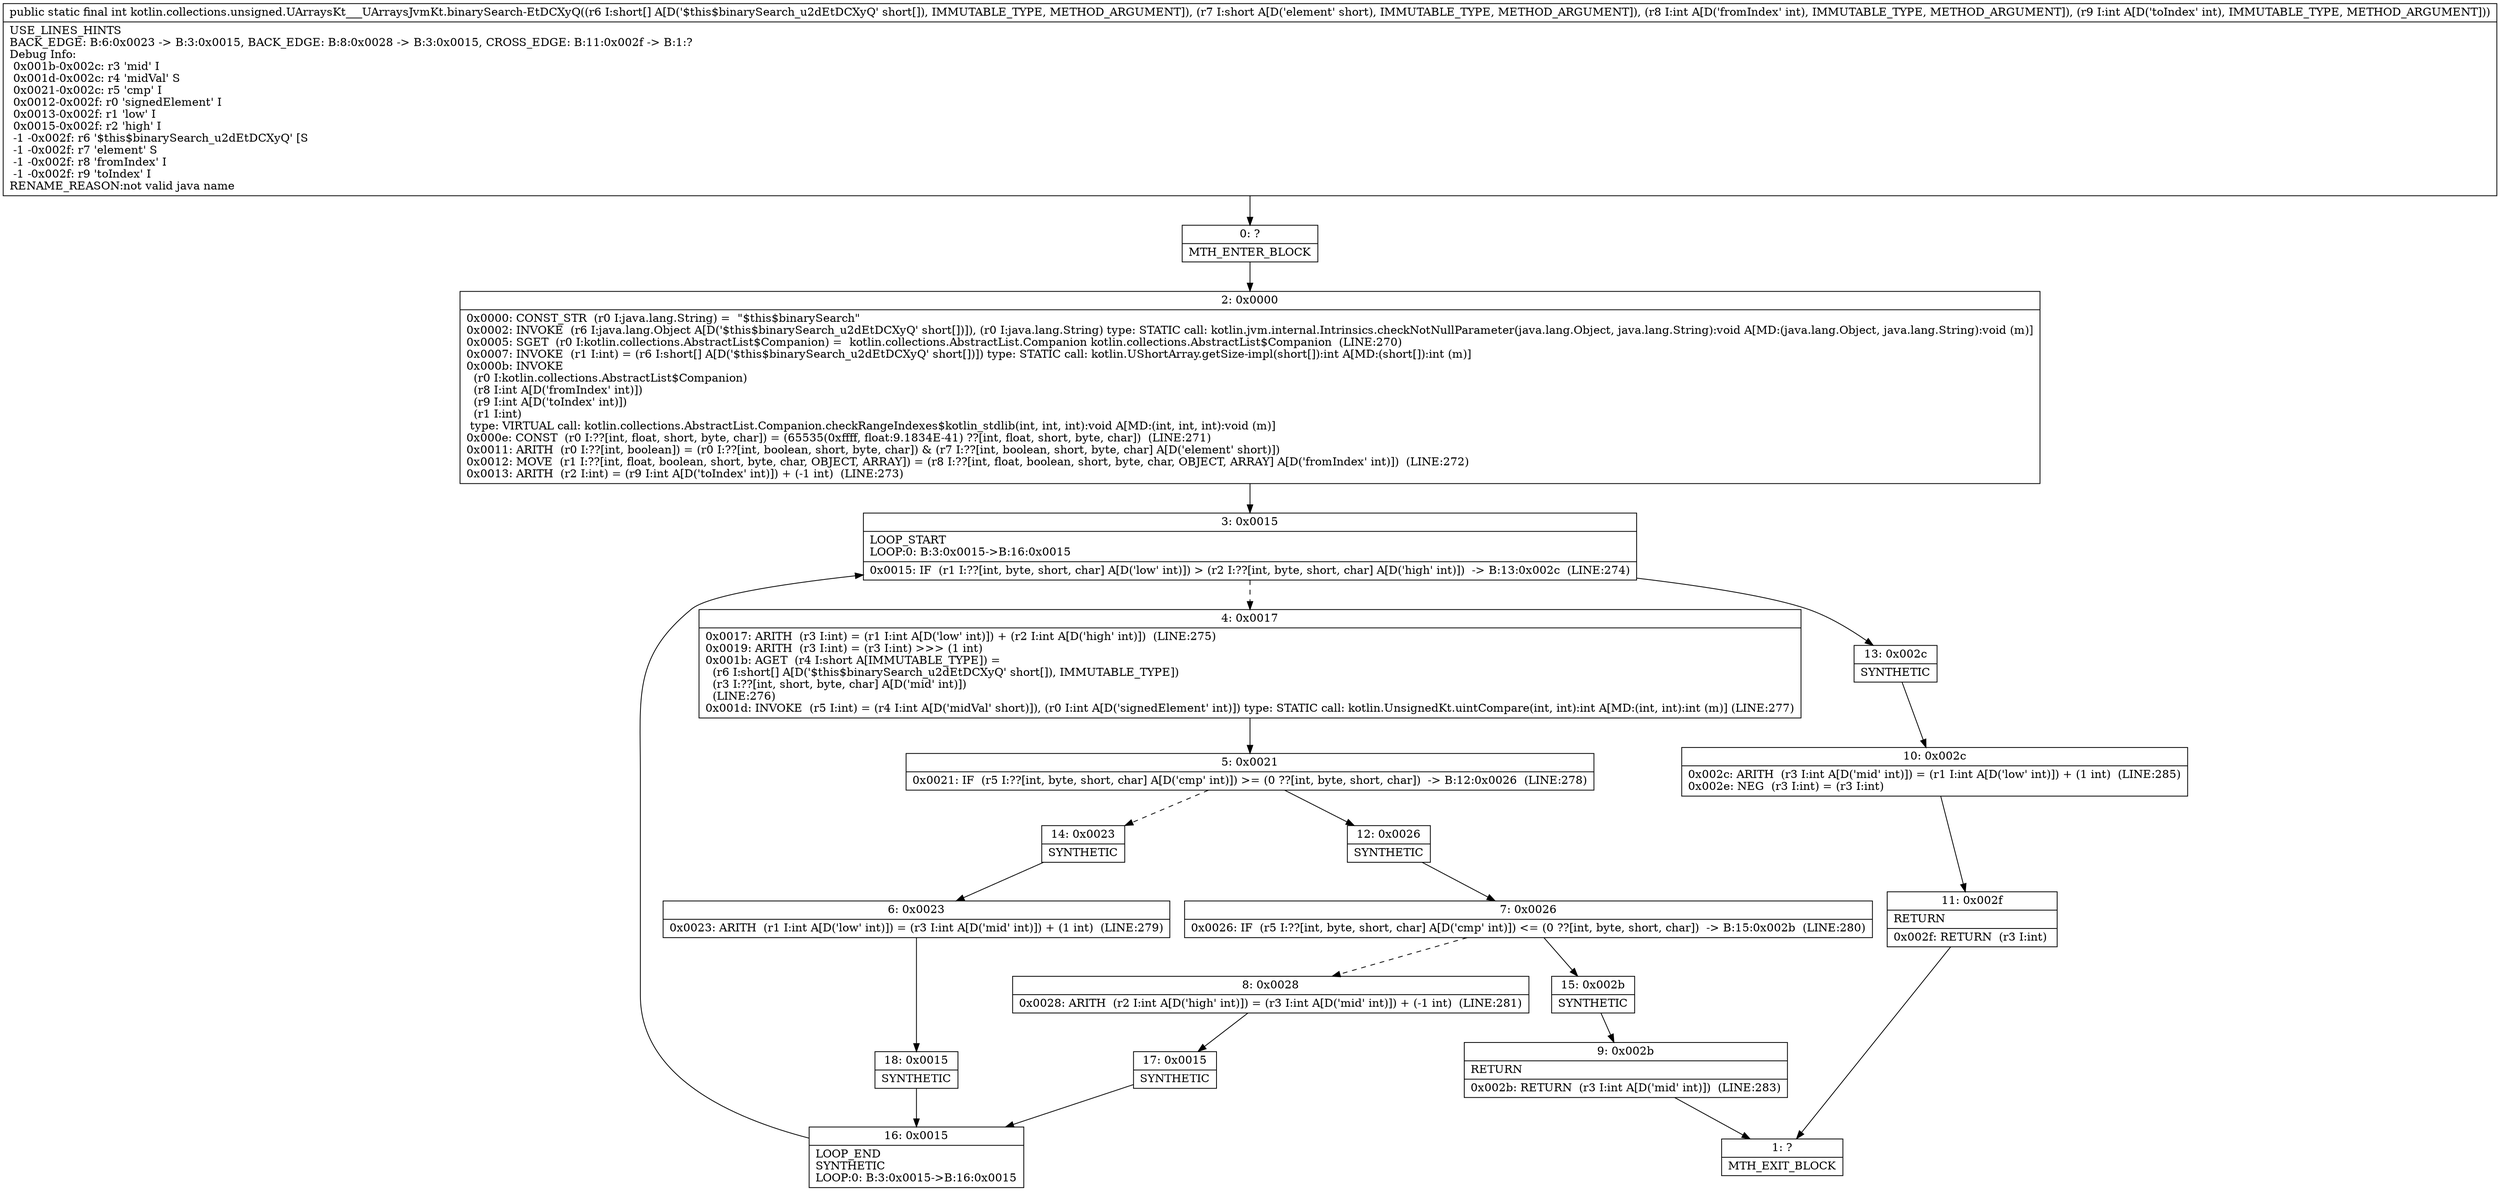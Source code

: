 digraph "CFG forkotlin.collections.unsigned.UArraysKt___UArraysJvmKt.binarySearch\-EtDCXyQ([SSII)I" {
Node_0 [shape=record,label="{0\:\ ?|MTH_ENTER_BLOCK\l}"];
Node_2 [shape=record,label="{2\:\ 0x0000|0x0000: CONST_STR  (r0 I:java.lang.String) =  \"$this$binarySearch\" \l0x0002: INVOKE  (r6 I:java.lang.Object A[D('$this$binarySearch_u2dEtDCXyQ' short[])]), (r0 I:java.lang.String) type: STATIC call: kotlin.jvm.internal.Intrinsics.checkNotNullParameter(java.lang.Object, java.lang.String):void A[MD:(java.lang.Object, java.lang.String):void (m)]\l0x0005: SGET  (r0 I:kotlin.collections.AbstractList$Companion) =  kotlin.collections.AbstractList.Companion kotlin.collections.AbstractList$Companion  (LINE:270)\l0x0007: INVOKE  (r1 I:int) = (r6 I:short[] A[D('$this$binarySearch_u2dEtDCXyQ' short[])]) type: STATIC call: kotlin.UShortArray.getSize\-impl(short[]):int A[MD:(short[]):int (m)]\l0x000b: INVOKE  \l  (r0 I:kotlin.collections.AbstractList$Companion)\l  (r8 I:int A[D('fromIndex' int)])\l  (r9 I:int A[D('toIndex' int)])\l  (r1 I:int)\l type: VIRTUAL call: kotlin.collections.AbstractList.Companion.checkRangeIndexes$kotlin_stdlib(int, int, int):void A[MD:(int, int, int):void (m)]\l0x000e: CONST  (r0 I:??[int, float, short, byte, char]) = (65535(0xffff, float:9.1834E\-41) ??[int, float, short, byte, char])  (LINE:271)\l0x0011: ARITH  (r0 I:??[int, boolean]) = (r0 I:??[int, boolean, short, byte, char]) & (r7 I:??[int, boolean, short, byte, char] A[D('element' short)]) \l0x0012: MOVE  (r1 I:??[int, float, boolean, short, byte, char, OBJECT, ARRAY]) = (r8 I:??[int, float, boolean, short, byte, char, OBJECT, ARRAY] A[D('fromIndex' int)])  (LINE:272)\l0x0013: ARITH  (r2 I:int) = (r9 I:int A[D('toIndex' int)]) + (\-1 int)  (LINE:273)\l}"];
Node_3 [shape=record,label="{3\:\ 0x0015|LOOP_START\lLOOP:0: B:3:0x0015\-\>B:16:0x0015\l|0x0015: IF  (r1 I:??[int, byte, short, char] A[D('low' int)]) \> (r2 I:??[int, byte, short, char] A[D('high' int)])  \-\> B:13:0x002c  (LINE:274)\l}"];
Node_4 [shape=record,label="{4\:\ 0x0017|0x0017: ARITH  (r3 I:int) = (r1 I:int A[D('low' int)]) + (r2 I:int A[D('high' int)])  (LINE:275)\l0x0019: ARITH  (r3 I:int) = (r3 I:int) \>\>\> (1 int) \l0x001b: AGET  (r4 I:short A[IMMUTABLE_TYPE]) = \l  (r6 I:short[] A[D('$this$binarySearch_u2dEtDCXyQ' short[]), IMMUTABLE_TYPE])\l  (r3 I:??[int, short, byte, char] A[D('mid' int)])\l  (LINE:276)\l0x001d: INVOKE  (r5 I:int) = (r4 I:int A[D('midVal' short)]), (r0 I:int A[D('signedElement' int)]) type: STATIC call: kotlin.UnsignedKt.uintCompare(int, int):int A[MD:(int, int):int (m)] (LINE:277)\l}"];
Node_5 [shape=record,label="{5\:\ 0x0021|0x0021: IF  (r5 I:??[int, byte, short, char] A[D('cmp' int)]) \>= (0 ??[int, byte, short, char])  \-\> B:12:0x0026  (LINE:278)\l}"];
Node_12 [shape=record,label="{12\:\ 0x0026|SYNTHETIC\l}"];
Node_7 [shape=record,label="{7\:\ 0x0026|0x0026: IF  (r5 I:??[int, byte, short, char] A[D('cmp' int)]) \<= (0 ??[int, byte, short, char])  \-\> B:15:0x002b  (LINE:280)\l}"];
Node_8 [shape=record,label="{8\:\ 0x0028|0x0028: ARITH  (r2 I:int A[D('high' int)]) = (r3 I:int A[D('mid' int)]) + (\-1 int)  (LINE:281)\l}"];
Node_17 [shape=record,label="{17\:\ 0x0015|SYNTHETIC\l}"];
Node_16 [shape=record,label="{16\:\ 0x0015|LOOP_END\lSYNTHETIC\lLOOP:0: B:3:0x0015\-\>B:16:0x0015\l}"];
Node_15 [shape=record,label="{15\:\ 0x002b|SYNTHETIC\l}"];
Node_9 [shape=record,label="{9\:\ 0x002b|RETURN\l|0x002b: RETURN  (r3 I:int A[D('mid' int)])  (LINE:283)\l}"];
Node_1 [shape=record,label="{1\:\ ?|MTH_EXIT_BLOCK\l}"];
Node_14 [shape=record,label="{14\:\ 0x0023|SYNTHETIC\l}"];
Node_6 [shape=record,label="{6\:\ 0x0023|0x0023: ARITH  (r1 I:int A[D('low' int)]) = (r3 I:int A[D('mid' int)]) + (1 int)  (LINE:279)\l}"];
Node_18 [shape=record,label="{18\:\ 0x0015|SYNTHETIC\l}"];
Node_13 [shape=record,label="{13\:\ 0x002c|SYNTHETIC\l}"];
Node_10 [shape=record,label="{10\:\ 0x002c|0x002c: ARITH  (r3 I:int A[D('mid' int)]) = (r1 I:int A[D('low' int)]) + (1 int)  (LINE:285)\l0x002e: NEG  (r3 I:int) = (r3 I:int) \l}"];
Node_11 [shape=record,label="{11\:\ 0x002f|RETURN\l|0x002f: RETURN  (r3 I:int) \l}"];
MethodNode[shape=record,label="{public static final int kotlin.collections.unsigned.UArraysKt___UArraysJvmKt.binarySearch\-EtDCXyQ((r6 I:short[] A[D('$this$binarySearch_u2dEtDCXyQ' short[]), IMMUTABLE_TYPE, METHOD_ARGUMENT]), (r7 I:short A[D('element' short), IMMUTABLE_TYPE, METHOD_ARGUMENT]), (r8 I:int A[D('fromIndex' int), IMMUTABLE_TYPE, METHOD_ARGUMENT]), (r9 I:int A[D('toIndex' int), IMMUTABLE_TYPE, METHOD_ARGUMENT]))  | USE_LINES_HINTS\lBACK_EDGE: B:6:0x0023 \-\> B:3:0x0015, BACK_EDGE: B:8:0x0028 \-\> B:3:0x0015, CROSS_EDGE: B:11:0x002f \-\> B:1:?\lDebug Info:\l  0x001b\-0x002c: r3 'mid' I\l  0x001d\-0x002c: r4 'midVal' S\l  0x0021\-0x002c: r5 'cmp' I\l  0x0012\-0x002f: r0 'signedElement' I\l  0x0013\-0x002f: r1 'low' I\l  0x0015\-0x002f: r2 'high' I\l  \-1 \-0x002f: r6 '$this$binarySearch_u2dEtDCXyQ' [S\l  \-1 \-0x002f: r7 'element' S\l  \-1 \-0x002f: r8 'fromIndex' I\l  \-1 \-0x002f: r9 'toIndex' I\lRENAME_REASON:not valid java name\l}"];
MethodNode -> Node_0;Node_0 -> Node_2;
Node_2 -> Node_3;
Node_3 -> Node_4[style=dashed];
Node_3 -> Node_13;
Node_4 -> Node_5;
Node_5 -> Node_12;
Node_5 -> Node_14[style=dashed];
Node_12 -> Node_7;
Node_7 -> Node_8[style=dashed];
Node_7 -> Node_15;
Node_8 -> Node_17;
Node_17 -> Node_16;
Node_16 -> Node_3;
Node_15 -> Node_9;
Node_9 -> Node_1;
Node_14 -> Node_6;
Node_6 -> Node_18;
Node_18 -> Node_16;
Node_13 -> Node_10;
Node_10 -> Node_11;
Node_11 -> Node_1;
}

